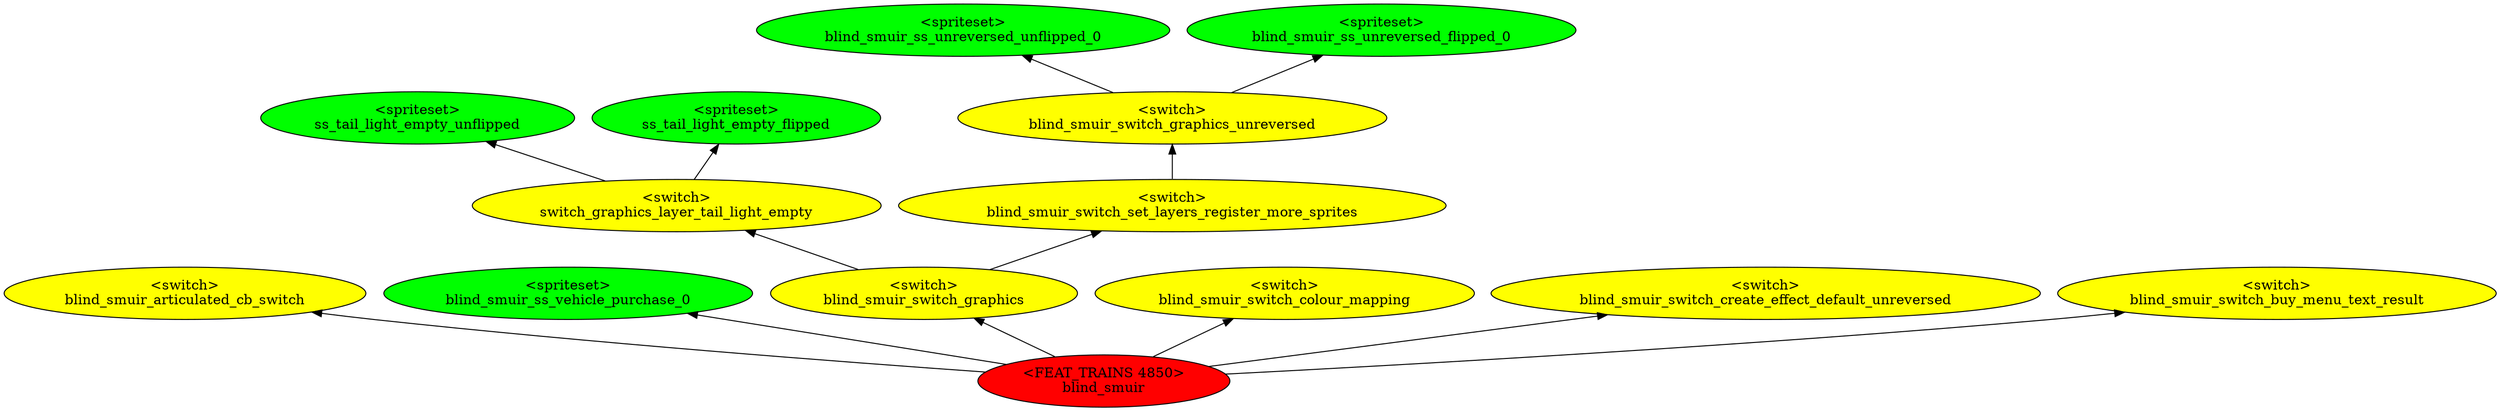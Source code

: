 digraph {
rankdir="BT"
ss_tail_light_empty_unflipped [fillcolor=green style="filled" label="<spriteset>\nss_tail_light_empty_unflipped"]
ss_tail_light_empty_flipped [fillcolor=green style="filled" label="<spriteset>\nss_tail_light_empty_flipped"]
switch_graphics_layer_tail_light_empty [fillcolor=yellow style="filled" label="<switch>\nswitch_graphics_layer_tail_light_empty"]
blind_smuir_articulated_cb_switch [fillcolor=yellow style="filled" label="<switch>\nblind_smuir_articulated_cb_switch"]
blind_smuir_ss_unreversed_unflipped_0 [fillcolor=green style="filled" label="<spriteset>\nblind_smuir_ss_unreversed_unflipped_0"]
blind_smuir_ss_unreversed_flipped_0 [fillcolor=green style="filled" label="<spriteset>\nblind_smuir_ss_unreversed_flipped_0"]
blind_smuir_switch_graphics_unreversed [fillcolor=yellow style="filled" label="<switch>\nblind_smuir_switch_graphics_unreversed"]
blind_smuir_ss_vehicle_purchase_0 [fillcolor=green style="filled" label="<spriteset>\nblind_smuir_ss_vehicle_purchase_0"]
blind_smuir_switch_set_layers_register_more_sprites [fillcolor=yellow style="filled" label="<switch>\nblind_smuir_switch_set_layers_register_more_sprites"]
blind_smuir_switch_graphics [fillcolor=yellow style="filled" label="<switch>\nblind_smuir_switch_graphics"]
blind_smuir_switch_colour_mapping [fillcolor=yellow style="filled" label="<switch>\nblind_smuir_switch_colour_mapping"]
blind_smuir_switch_create_effect_default_unreversed [fillcolor=yellow style="filled" label="<switch>\nblind_smuir_switch_create_effect_default_unreversed"]
blind_smuir_switch_buy_menu_text_result [fillcolor=yellow style="filled" label="<switch>\nblind_smuir_switch_buy_menu_text_result"]
blind_smuir [fillcolor=red style="filled" label="<FEAT_TRAINS 4850>\nblind_smuir"]
blind_smuir_switch_graphics_unreversed->blind_smuir_ss_unreversed_flipped_0
blind_smuir->blind_smuir_ss_vehicle_purchase_0
blind_smuir_switch_set_layers_register_more_sprites->blind_smuir_switch_graphics_unreversed
blind_smuir->blind_smuir_switch_colour_mapping
switch_graphics_layer_tail_light_empty->ss_tail_light_empty_flipped
blind_smuir_switch_graphics->switch_graphics_layer_tail_light_empty
blind_smuir_switch_graphics_unreversed->blind_smuir_ss_unreversed_unflipped_0
blind_smuir->blind_smuir_switch_buy_menu_text_result
blind_smuir_switch_graphics->blind_smuir_switch_set_layers_register_more_sprites
blind_smuir->blind_smuir_switch_graphics
switch_graphics_layer_tail_light_empty->ss_tail_light_empty_unflipped
blind_smuir->blind_smuir_switch_create_effect_default_unreversed
blind_smuir->blind_smuir_articulated_cb_switch
}
